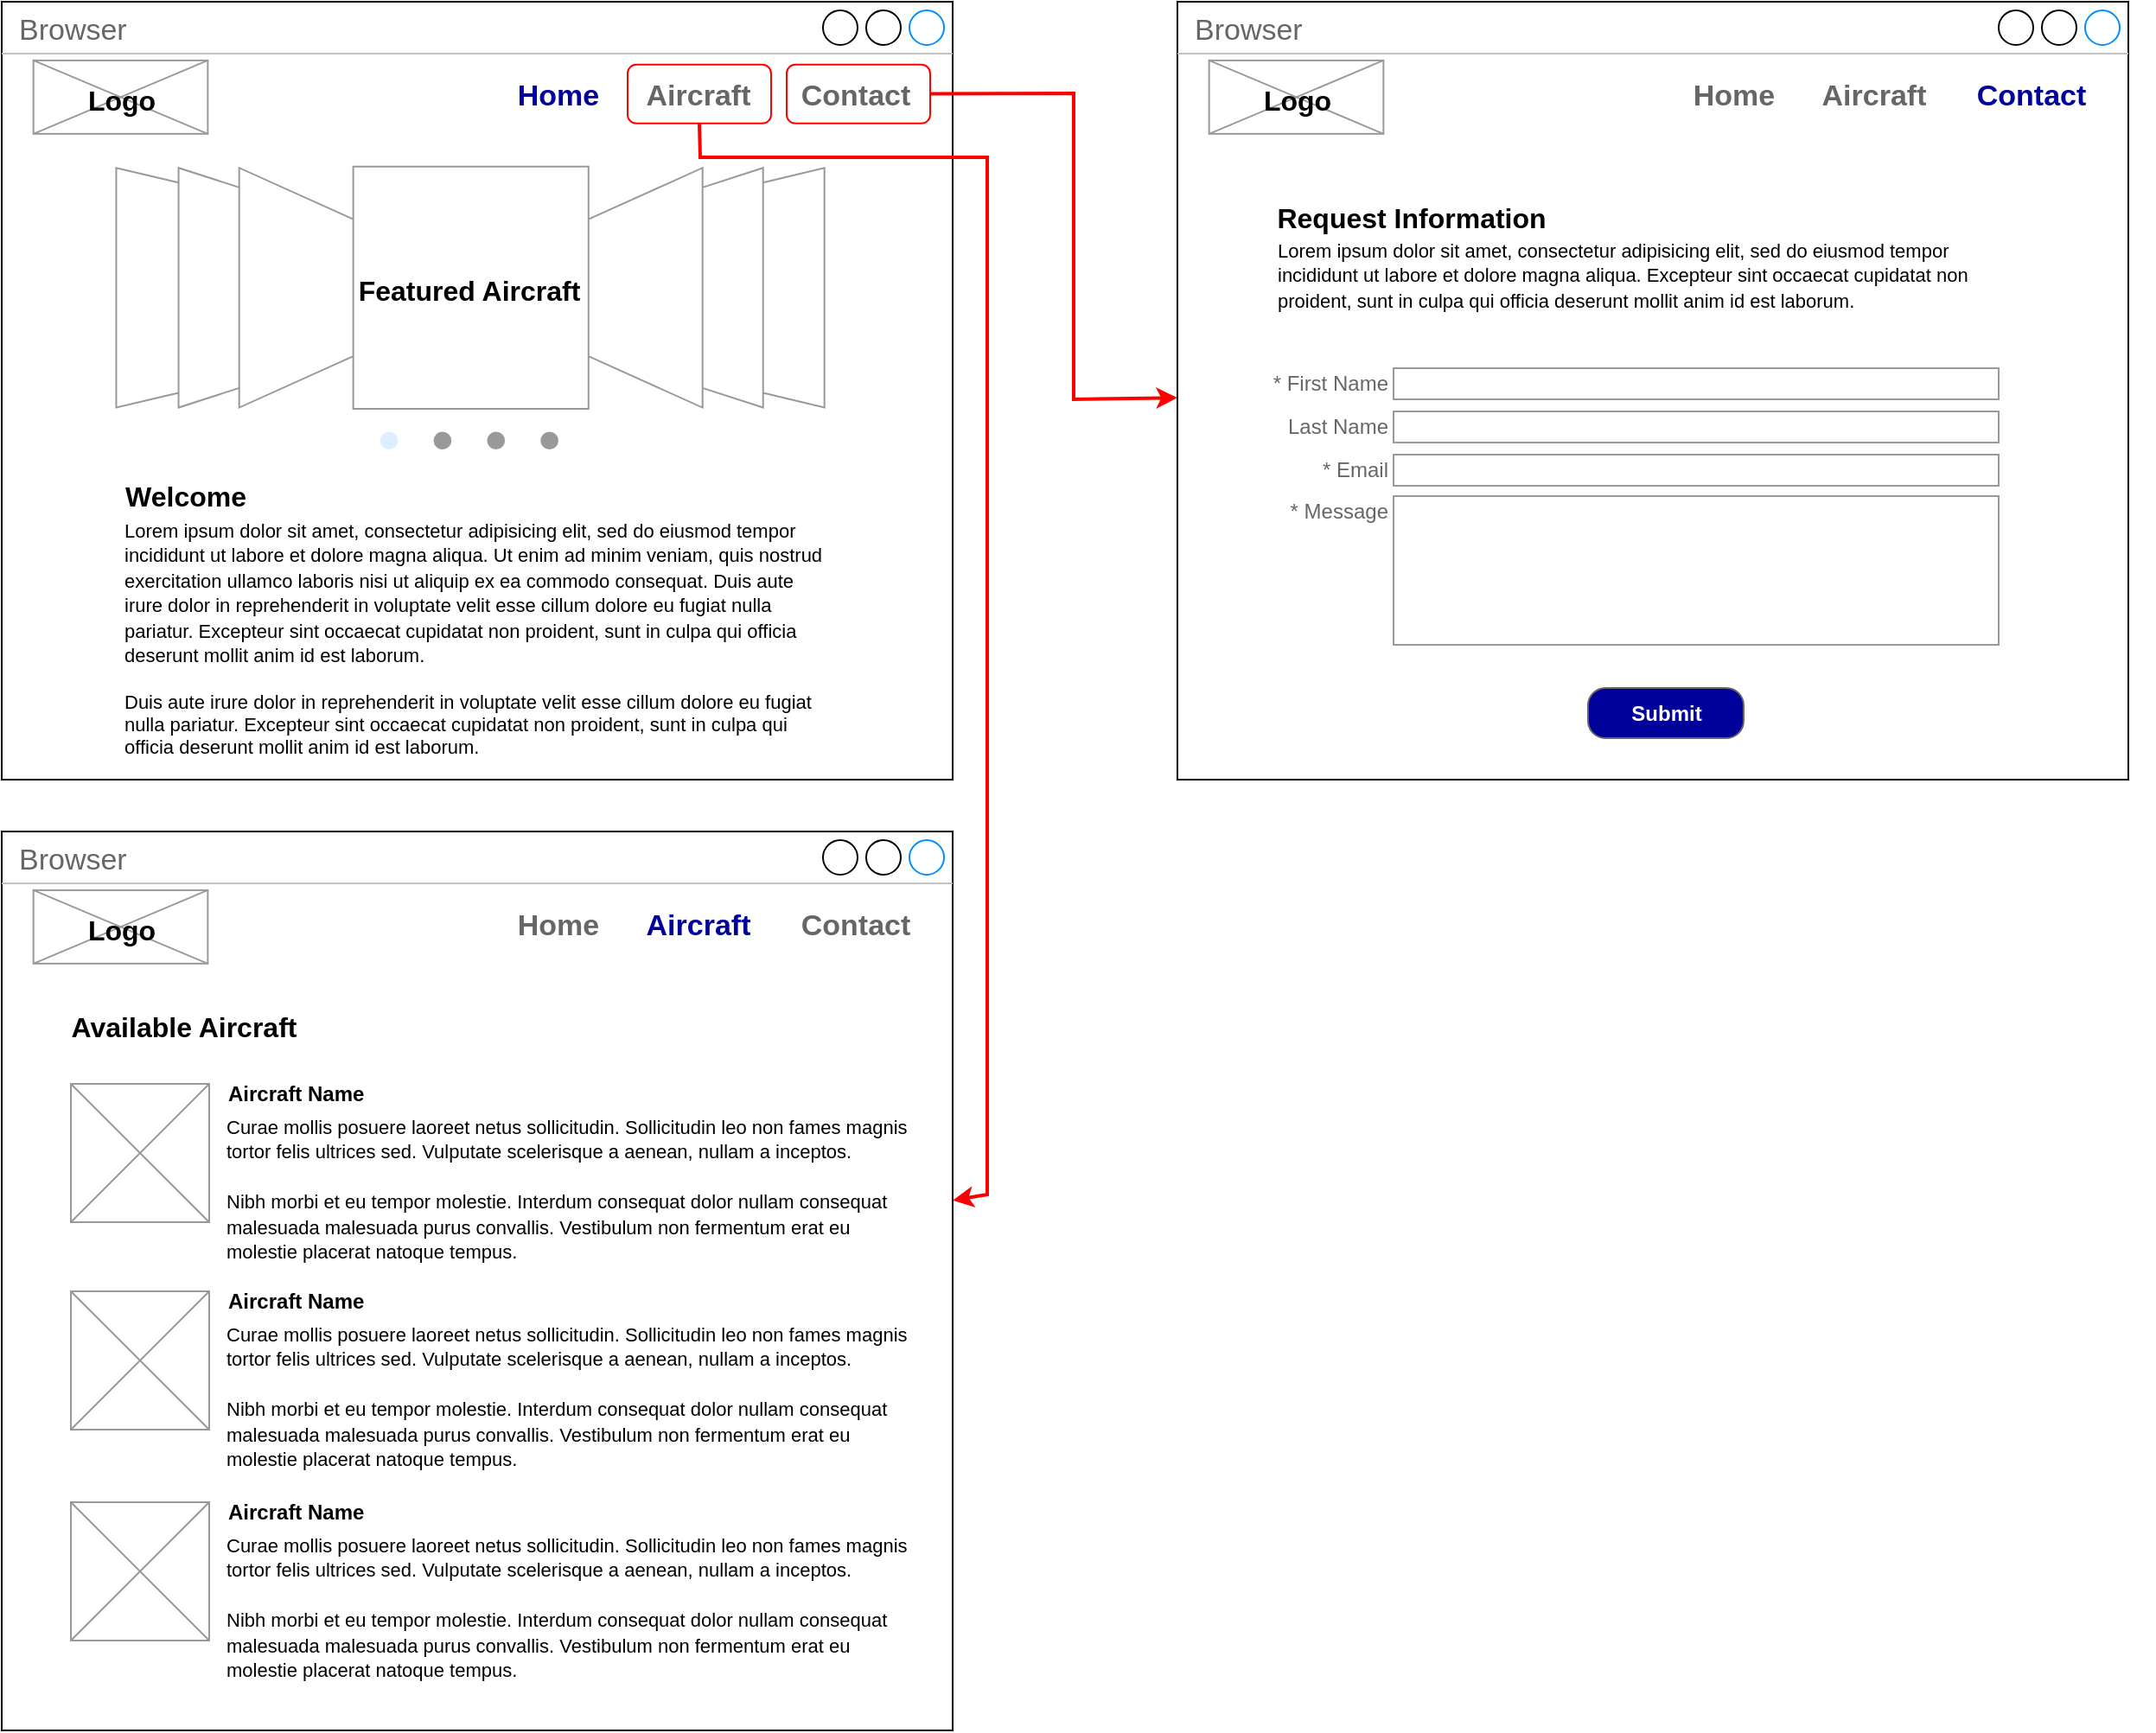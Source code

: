 <mxfile version="24.7.17">
  <diagram name="Page-1" id="rFN7BH7jZwcIQmPE8DE1">
    <mxGraphModel dx="1420" dy="870" grid="1" gridSize="10" guides="1" tooltips="1" connect="1" arrows="1" fold="1" page="1" pageScale="1" pageWidth="1700" pageHeight="1100" math="0" shadow="0">
      <root>
        <mxCell id="0" />
        <mxCell id="1" parent="0" />
        <mxCell id="NKDO169QcMg4LV9zWofI-16" value="" style="group" parent="1" vertex="1" connectable="0">
          <mxGeometry x="40" y="40" width="550" height="450" as="geometry" />
        </mxCell>
        <mxCell id="NKDO169QcMg4LV9zWofI-1" value="Browser" style="strokeWidth=1;shadow=0;dashed=0;align=center;html=1;shape=mxgraph.mockup.containers.window;align=left;verticalAlign=top;spacingLeft=8;strokeColor2=#008cff;strokeColor3=#c4c4c4;fontColor=#666666;mainText=;fontSize=17;labelBackgroundColor=none;whiteSpace=wrap;" parent="NKDO169QcMg4LV9zWofI-16" vertex="1">
          <mxGeometry width="550" height="450" as="geometry" />
        </mxCell>
        <mxCell id="NKDO169QcMg4LV9zWofI-2" value="" style="swimlane;shape=mxgraph.bootstrap.anchor;strokeColor=none;fillColor=none;fontColor=#666666;fontStyle=0;childLayout=stackLayout;horizontal=0;startSize=0;horizontalStack=1;resizeParent=1;resizeParentMax=0;resizeLast=0;collapsible=0;marginBottom=0;whiteSpace=wrap;html=1;perimeter=none;" parent="NKDO169QcMg4LV9zWofI-16" vertex="1">
          <mxGeometry x="256.667" y="42.453" width="283.25" height="25.472" as="geometry" />
        </mxCell>
        <mxCell id="NKDO169QcMg4LV9zWofI-3" value="&lt;blockquote style=&quot;margin: 0 0 0 40px; border: none; padding: 0px;&quot;&gt;&lt;font color=&quot;#00009a&quot;&gt;Home&lt;/font&gt;&lt;/blockquote&gt;" style="text;strokeColor=none;align=center;verticalAlign=middle;spacingLeft=0;spacingRight=10;overflow=hidden;points=[[0,0.5],[1,0.5]];portConstraint=eastwest;rotatable=0;whiteSpace=wrap;html=1;shape=mxgraph.mockup.leftButton;rSize=10;fillColor=none;fontColor=#ffffff;fontSize=17;fontStyle=1;" parent="NKDO169QcMg4LV9zWofI-2" vertex="1">
          <mxGeometry width="99.917" height="25.472" as="geometry" />
        </mxCell>
        <mxCell id="NKDO169QcMg4LV9zWofI-4" value="Aircraft" style="text;strokeColor=inherit;align=center;verticalAlign=middle;spacingLeft=10;spacingRight=10;overflow=hidden;points=[[0,0.5],[1,0.5]];portConstraint=eastwest;rotatable=0;whiteSpace=wrap;html=1;rSize=5;fillColor=inherit;fontColor=inherit;fontSize=17;fontStyle=1;" parent="NKDO169QcMg4LV9zWofI-2" vertex="1">
          <mxGeometry x="99.917" width="91.667" height="25.472" as="geometry" />
        </mxCell>
        <mxCell id="NKDO169QcMg4LV9zWofI-5" value="Contact" style="text;strokeColor=inherit;align=center;verticalAlign=middle;spacingLeft=10;spacingRight=10;overflow=hidden;points=[[0,0.5],[1,0.5]];portConstraint=eastwest;rotatable=0;whiteSpace=wrap;html=1;rSize=5;fillColor=inherit;fontColor=inherit;fontSize=17;fontStyle=1;" parent="NKDO169QcMg4LV9zWofI-2" vertex="1">
          <mxGeometry x="191.583" width="91.667" height="25.472" as="geometry" />
        </mxCell>
        <mxCell id="NKDO169QcMg4LV9zWofI-12" value="" style="group" parent="NKDO169QcMg4LV9zWofI-16" vertex="1" connectable="0">
          <mxGeometry x="64.167" y="94.688" width="412.5" height="169.811" as="geometry" />
        </mxCell>
        <mxCell id="NKDO169QcMg4LV9zWofI-9" value="" style="verticalLabelPosition=bottom;shadow=0;dashed=0;align=center;html=1;verticalAlign=top;strokeWidth=1;shape=mxgraph.mockup.navigation.coverFlow;strokeColor=#999999;" parent="NKDO169QcMg4LV9zWofI-12" vertex="1">
          <mxGeometry width="412.5" height="141.509" as="geometry" />
        </mxCell>
        <mxCell id="NKDO169QcMg4LV9zWofI-10" value="" style="verticalLabelPosition=bottom;shadow=0;dashed=0;align=center;html=1;verticalAlign=top;strokeWidth=1;shape=mxgraph.mockup.navigation.pageControl;fillColor=#999999;strokeColor=#ddeeff;" parent="NKDO169QcMg4LV9zWofI-12" vertex="1">
          <mxGeometry x="154.688" y="148.585" width="103.125" height="21.226" as="geometry" />
        </mxCell>
        <mxCell id="NKDO169QcMg4LV9zWofI-11" value="&lt;font style=&quot;font-size: 16px;&quot;&gt;Featured Aircraft&lt;/font&gt;" style="text;strokeColor=none;fillColor=none;html=1;fontSize=24;fontStyle=1;verticalAlign=middle;align=center;" parent="NKDO169QcMg4LV9zWofI-12" vertex="1">
          <mxGeometry x="154.688" y="56.604" width="103.125" height="28.302" as="geometry" />
        </mxCell>
        <mxCell id="NKDO169QcMg4LV9zWofI-13" value="&lt;font style=&quot;font-size: 11px;&quot;&gt;Lorem ipsum dolor sit amet, consectetur adipisicing elit, sed do eiusmod tempor incididunt ut labore et dolore magna aliqua. Ut enim ad minim veniam, quis nostrud exercitation ullamco laboris nisi ut aliquip ex ea commodo consequat. Duis aute irure dolor in reprehenderit in voluptate velit esse cillum dolore eu fugiat nulla pariatur. Excepteur sint occaecat cupidatat non proident, sunt in culpa qui officia deserunt mollit anim id est laborum.&lt;/font&gt;&lt;div style=&quot;font-size: 11px;&quot;&gt;&lt;font style=&quot;font-size: 11px;&quot;&gt;&lt;br&gt;&lt;/font&gt;&lt;/div&gt;&lt;div style=&quot;font-size: 11px;&quot;&gt;&lt;font style=&quot;font-size: 11px;&quot;&gt;Duis aute irure dolor in reprehenderit in voluptate velit esse cillum dolore eu fugiat nulla pariatur. Excepteur sint occaecat cupidatat non proident, sunt in culpa qui officia deserunt mollit anim id est laborum.&lt;/font&gt;&lt;br&gt;&lt;/div&gt;" style="text;spacingTop=-5;whiteSpace=wrap;html=1;align=left;fontSize=12;fontFamily=Helvetica;fillColor=none;strokeColor=none;" parent="NKDO169QcMg4LV9zWofI-16" vertex="1">
          <mxGeometry x="68.75" y="297.17" width="412.5" height="135.849" as="geometry" />
        </mxCell>
        <mxCell id="NKDO169QcMg4LV9zWofI-14" value="&lt;font style=&quot;font-size: 16px;&quot;&gt;Welcome&lt;/font&gt;" style="text;strokeColor=none;fillColor=none;html=1;fontSize=24;fontStyle=1;verticalAlign=middle;align=center;" parent="NKDO169QcMg4LV9zWofI-16" vertex="1">
          <mxGeometry x="72.68" y="271.7" width="67.32" height="25.47" as="geometry" />
        </mxCell>
        <mxCell id="NKDO169QcMg4LV9zWofI-23" value="" style="group" parent="NKDO169QcMg4LV9zWofI-16" vertex="1" connectable="0">
          <mxGeometry x="18.333" y="33.962" width="100.833" height="42.453" as="geometry" />
        </mxCell>
        <mxCell id="NKDO169QcMg4LV9zWofI-7" value="" style="verticalLabelPosition=bottom;shadow=0;dashed=0;align=center;html=1;verticalAlign=top;strokeWidth=1;shape=mxgraph.mockup.graphics.simpleIcon;strokeColor=#999999;" parent="NKDO169QcMg4LV9zWofI-23" vertex="1">
          <mxGeometry width="100.833" height="42.453" as="geometry" />
        </mxCell>
        <mxCell id="NKDO169QcMg4LV9zWofI-8" value="&lt;font style=&quot;font-size: 16px;&quot;&gt;Logo&lt;/font&gt;" style="text;strokeColor=none;fillColor=none;html=1;fontSize=24;fontStyle=1;verticalAlign=middle;align=center;" parent="NKDO169QcMg4LV9zWofI-23" vertex="1">
          <mxGeometry x="4.583" y="4.245" width="91.667" height="33.962" as="geometry" />
        </mxCell>
        <mxCell id="NKDO169QcMg4LV9zWofI-63" value="" style="rounded=1;whiteSpace=wrap;html=1;shadow=0;fillColor=none;strokeColor=#ff0000;" parent="NKDO169QcMg4LV9zWofI-16" vertex="1">
          <mxGeometry x="362" y="36.42" width="83" height="34" as="geometry" />
        </mxCell>
        <mxCell id="NKDO169QcMg4LV9zWofI-31" value="" style="group" parent="1" vertex="1" connectable="0">
          <mxGeometry x="40" y="520" width="550" height="520" as="geometry" />
        </mxCell>
        <mxCell id="NKDO169QcMg4LV9zWofI-32" value="Browser" style="strokeWidth=1;shadow=0;dashed=0;align=center;html=1;shape=mxgraph.mockup.containers.window;align=left;verticalAlign=top;spacingLeft=8;strokeColor2=#008cff;strokeColor3=#c4c4c4;fontColor=#666666;mainText=;fontSize=17;labelBackgroundColor=none;whiteSpace=wrap;" parent="NKDO169QcMg4LV9zWofI-31" vertex="1">
          <mxGeometry width="550" height="520" as="geometry" />
        </mxCell>
        <mxCell id="NKDO169QcMg4LV9zWofI-33" value="" style="swimlane;shape=mxgraph.bootstrap.anchor;strokeColor=none;fillColor=none;fontColor=#666666;fontStyle=0;childLayout=stackLayout;horizontal=0;startSize=0;horizontalStack=1;resizeParent=1;resizeParentMax=0;resizeLast=0;collapsible=0;marginBottom=0;whiteSpace=wrap;html=1;perimeter=none;" parent="NKDO169QcMg4LV9zWofI-31" vertex="1">
          <mxGeometry x="256.667" y="42.453" width="283.25" height="25.472" as="geometry" />
        </mxCell>
        <mxCell id="NKDO169QcMg4LV9zWofI-34" value="&lt;blockquote style=&quot;margin: 0 0 0 40px; border: none; padding: 0px;&quot;&gt;&lt;font color=&quot;#666666&quot;&gt;Home&lt;/font&gt;&lt;/blockquote&gt;" style="text;strokeColor=none;align=center;verticalAlign=middle;spacingLeft=0;spacingRight=10;overflow=hidden;points=[[0,0.5],[1,0.5]];portConstraint=eastwest;rotatable=0;whiteSpace=wrap;html=1;shape=mxgraph.mockup.leftButton;rSize=10;fillColor=none;fontColor=#ffffff;fontSize=17;fontStyle=1;" parent="NKDO169QcMg4LV9zWofI-33" vertex="1">
          <mxGeometry width="99.917" height="25.472" as="geometry" />
        </mxCell>
        <mxCell id="NKDO169QcMg4LV9zWofI-35" value="&lt;font color=&quot;#00009a&quot;&gt;Aircraft&lt;/font&gt;" style="text;strokeColor=inherit;align=center;verticalAlign=middle;spacingLeft=10;spacingRight=10;overflow=hidden;points=[[0,0.5],[1,0.5]];portConstraint=eastwest;rotatable=0;whiteSpace=wrap;html=1;rSize=5;fillColor=inherit;fontColor=inherit;fontSize=17;fontStyle=1;" parent="NKDO169QcMg4LV9zWofI-33" vertex="1">
          <mxGeometry x="99.917" width="91.667" height="25.472" as="geometry" />
        </mxCell>
        <mxCell id="NKDO169QcMg4LV9zWofI-36" value="Contact" style="text;strokeColor=inherit;align=center;verticalAlign=middle;spacingLeft=10;spacingRight=10;overflow=hidden;points=[[0,0.5],[1,0.5]];portConstraint=eastwest;rotatable=0;whiteSpace=wrap;html=1;rSize=5;fillColor=inherit;fontColor=inherit;fontSize=17;fontStyle=1;" parent="NKDO169QcMg4LV9zWofI-33" vertex="1">
          <mxGeometry x="191.583" width="91.667" height="25.472" as="geometry" />
        </mxCell>
        <mxCell id="NKDO169QcMg4LV9zWofI-43" value="" style="group" parent="NKDO169QcMg4LV9zWofI-31" vertex="1" connectable="0">
          <mxGeometry x="18.333" y="33.962" width="100.833" height="42.453" as="geometry" />
        </mxCell>
        <mxCell id="NKDO169QcMg4LV9zWofI-44" value="" style="verticalLabelPosition=bottom;shadow=0;dashed=0;align=center;html=1;verticalAlign=top;strokeWidth=1;shape=mxgraph.mockup.graphics.simpleIcon;strokeColor=#999999;" parent="NKDO169QcMg4LV9zWofI-43" vertex="1">
          <mxGeometry width="100.833" height="42.453" as="geometry" />
        </mxCell>
        <mxCell id="NKDO169QcMg4LV9zWofI-45" value="&lt;font style=&quot;font-size: 16px;&quot;&gt;Logo&lt;/font&gt;" style="text;strokeColor=none;fillColor=none;html=1;fontSize=24;fontStyle=1;verticalAlign=middle;align=center;" parent="NKDO169QcMg4LV9zWofI-43" vertex="1">
          <mxGeometry x="4.583" y="4.245" width="91.667" height="33.962" as="geometry" />
        </mxCell>
        <mxCell id="NKDO169QcMg4LV9zWofI-86" value="&lt;font style=&quot;font-size: 16px;&quot;&gt;Available Aircraft&lt;/font&gt;" style="text;strokeColor=none;fillColor=none;html=1;fontSize=24;fontStyle=1;verticalAlign=middle;align=center;" parent="NKDO169QcMg4LV9zWofI-31" vertex="1">
          <mxGeometry x="40" y="98" width="130" height="25.47" as="geometry" />
        </mxCell>
        <mxCell id="NKDO169QcMg4LV9zWofI-88" value="" style="group" parent="NKDO169QcMg4LV9zWofI-31" vertex="1" connectable="0">
          <mxGeometry x="40" y="142" width="489" height="110" as="geometry" />
        </mxCell>
        <mxCell id="NKDO169QcMg4LV9zWofI-41" value="&lt;div style=&quot;&quot;&gt;&lt;span style=&quot;font-size: 11px;&quot;&gt;Curae mollis posuere laoreet netus sollicitudin. Sollicitudin leo non fames magnis tortor felis ultrices sed. Vulputate scelerisque a aenean, nullam a inceptos.&lt;/span&gt;&lt;br&gt;&lt;/div&gt;&lt;div style=&quot;&quot;&gt;&lt;span style=&quot;font-size: 11px;&quot;&gt;&lt;br&gt;&lt;/span&gt;&lt;/div&gt;&lt;div style=&quot;&quot;&gt;&lt;span style=&quot;font-size: 11px;&quot;&gt;Nibh morbi et eu tempor molestie. Interdum consequat dolor nullam consequat malesuada malesuada purus convallis. Vestibulum non fermentum erat eu molestie placerat natoque tempus.&lt;/span&gt;&lt;br&gt;&lt;/div&gt;" style="text;spacingTop=-5;whiteSpace=wrap;html=1;align=left;fontSize=12;fontFamily=Helvetica;fillColor=none;strokeColor=none;" parent="NKDO169QcMg4LV9zWofI-88" vertex="1">
          <mxGeometry x="88.17" y="20" width="400.83" height="90" as="geometry" />
        </mxCell>
        <mxCell id="NKDO169QcMg4LV9zWofI-42" value="Aircraft Name" style="text;strokeColor=none;fillColor=none;html=1;fontSize=12;fontStyle=1;verticalAlign=middle;align=left;spacing=0;" parent="NKDO169QcMg4LV9zWofI-88" vertex="1">
          <mxGeometry x="91.17" width="91.67" height="20" as="geometry" />
        </mxCell>
        <mxCell id="NKDO169QcMg4LV9zWofI-85" value="" style="verticalLabelPosition=bottom;shadow=0;dashed=0;align=center;html=1;verticalAlign=top;strokeWidth=1;shape=mxgraph.mockup.graphics.simpleIcon;strokeColor=#999999;" parent="NKDO169QcMg4LV9zWofI-88" vertex="1">
          <mxGeometry y="4" width="80" height="80" as="geometry" />
        </mxCell>
        <mxCell id="NKDO169QcMg4LV9zWofI-89" value="" style="group" parent="NKDO169QcMg4LV9zWofI-31" vertex="1" connectable="0">
          <mxGeometry x="40" y="262" width="489" height="110" as="geometry" />
        </mxCell>
        <mxCell id="NKDO169QcMg4LV9zWofI-90" value="&lt;div style=&quot;&quot;&gt;&lt;span style=&quot;font-size: 11px;&quot;&gt;Curae mollis posuere laoreet netus sollicitudin. Sollicitudin leo non fames magnis tortor felis ultrices sed. Vulputate scelerisque a aenean, nullam a inceptos.&lt;/span&gt;&lt;br&gt;&lt;/div&gt;&lt;div style=&quot;&quot;&gt;&lt;span style=&quot;font-size: 11px;&quot;&gt;&lt;br&gt;&lt;/span&gt;&lt;/div&gt;&lt;div style=&quot;&quot;&gt;&lt;span style=&quot;font-size: 11px;&quot;&gt;Nibh morbi et eu tempor molestie. Interdum consequat dolor nullam consequat malesuada malesuada purus convallis. Vestibulum non fermentum erat eu molestie placerat natoque tempus.&lt;/span&gt;&lt;br&gt;&lt;/div&gt;" style="text;spacingTop=-5;whiteSpace=wrap;html=1;align=left;fontSize=12;fontFamily=Helvetica;fillColor=none;strokeColor=none;" parent="NKDO169QcMg4LV9zWofI-89" vertex="1">
          <mxGeometry x="88.17" y="20" width="400.83" height="90" as="geometry" />
        </mxCell>
        <mxCell id="NKDO169QcMg4LV9zWofI-91" value="Aircraft Name" style="text;strokeColor=none;fillColor=none;html=1;fontSize=12;fontStyle=1;verticalAlign=middle;align=left;spacing=0;" parent="NKDO169QcMg4LV9zWofI-89" vertex="1">
          <mxGeometry x="91.17" width="91.67" height="20" as="geometry" />
        </mxCell>
        <mxCell id="NKDO169QcMg4LV9zWofI-92" value="" style="verticalLabelPosition=bottom;shadow=0;dashed=0;align=center;html=1;verticalAlign=top;strokeWidth=1;shape=mxgraph.mockup.graphics.simpleIcon;strokeColor=#999999;" parent="NKDO169QcMg4LV9zWofI-89" vertex="1">
          <mxGeometry y="4" width="80" height="80" as="geometry" />
        </mxCell>
        <mxCell id="NKDO169QcMg4LV9zWofI-94" value="" style="group" parent="NKDO169QcMg4LV9zWofI-31" vertex="1" connectable="0">
          <mxGeometry x="40" y="384" width="489" height="110" as="geometry" />
        </mxCell>
        <mxCell id="NKDO169QcMg4LV9zWofI-95" value="&lt;div style=&quot;&quot;&gt;&lt;span style=&quot;font-size: 11px;&quot;&gt;Curae mollis posuere laoreet netus sollicitudin. Sollicitudin leo non fames magnis tortor felis ultrices sed. Vulputate scelerisque a aenean, nullam a inceptos.&lt;/span&gt;&lt;br&gt;&lt;/div&gt;&lt;div style=&quot;&quot;&gt;&lt;span style=&quot;font-size: 11px;&quot;&gt;&lt;br&gt;&lt;/span&gt;&lt;/div&gt;&lt;div style=&quot;&quot;&gt;&lt;span style=&quot;font-size: 11px;&quot;&gt;Nibh morbi et eu tempor molestie. Interdum consequat dolor nullam consequat malesuada malesuada purus convallis. Vestibulum non fermentum erat eu molestie placerat natoque tempus.&lt;/span&gt;&lt;br&gt;&lt;/div&gt;" style="text;spacingTop=-5;whiteSpace=wrap;html=1;align=left;fontSize=12;fontFamily=Helvetica;fillColor=none;strokeColor=none;" parent="NKDO169QcMg4LV9zWofI-94" vertex="1">
          <mxGeometry x="88.17" y="20" width="400.83" height="90" as="geometry" />
        </mxCell>
        <mxCell id="NKDO169QcMg4LV9zWofI-96" value="Aircraft Name" style="text;strokeColor=none;fillColor=none;html=1;fontSize=12;fontStyle=1;verticalAlign=middle;align=left;spacing=0;" parent="NKDO169QcMg4LV9zWofI-94" vertex="1">
          <mxGeometry x="91.17" width="91.67" height="20" as="geometry" />
        </mxCell>
        <mxCell id="NKDO169QcMg4LV9zWofI-97" value="" style="verticalLabelPosition=bottom;shadow=0;dashed=0;align=center;html=1;verticalAlign=top;strokeWidth=1;shape=mxgraph.mockup.graphics.simpleIcon;strokeColor=#999999;" parent="NKDO169QcMg4LV9zWofI-94" vertex="1">
          <mxGeometry y="4" width="80" height="80" as="geometry" />
        </mxCell>
        <mxCell id="NKDO169QcMg4LV9zWofI-46" value="" style="group" parent="1" vertex="1" connectable="0">
          <mxGeometry x="720" y="40" width="565" height="450" as="geometry" />
        </mxCell>
        <mxCell id="NKDO169QcMg4LV9zWofI-47" value="Browser" style="strokeWidth=1;shadow=0;dashed=0;align=center;html=1;shape=mxgraph.mockup.containers.window;align=left;verticalAlign=top;spacingLeft=8;strokeColor2=#008cff;strokeColor3=#c4c4c4;fontColor=#666666;mainText=;fontSize=17;labelBackgroundColor=none;whiteSpace=wrap;" parent="NKDO169QcMg4LV9zWofI-46" vertex="1">
          <mxGeometry width="550" height="450" as="geometry" />
        </mxCell>
        <mxCell id="NKDO169QcMg4LV9zWofI-48" value="" style="swimlane;shape=mxgraph.bootstrap.anchor;strokeColor=none;fillColor=none;fontColor=#666666;fontStyle=0;childLayout=stackLayout;horizontal=0;startSize=0;horizontalStack=1;resizeParent=1;resizeParentMax=0;resizeLast=0;collapsible=0;marginBottom=0;whiteSpace=wrap;html=1;perimeter=none;" parent="NKDO169QcMg4LV9zWofI-46" vertex="1">
          <mxGeometry x="256.667" y="42.453" width="283.25" height="25.472" as="geometry" />
        </mxCell>
        <mxCell id="NKDO169QcMg4LV9zWofI-49" value="&lt;blockquote style=&quot;margin: 0 0 0 40px; border: none; padding: 0px;&quot;&gt;&lt;font color=&quot;#666666&quot;&gt;Home&lt;/font&gt;&lt;/blockquote&gt;" style="text;strokeColor=none;align=center;verticalAlign=middle;spacingLeft=0;spacingRight=10;overflow=hidden;points=[[0,0.5],[1,0.5]];portConstraint=eastwest;rotatable=0;whiteSpace=wrap;html=1;shape=mxgraph.mockup.leftButton;rSize=10;fillColor=none;fontColor=#ffffff;fontSize=17;fontStyle=1;" parent="NKDO169QcMg4LV9zWofI-48" vertex="1">
          <mxGeometry width="99.917" height="25.472" as="geometry" />
        </mxCell>
        <mxCell id="NKDO169QcMg4LV9zWofI-50" value="Aircraft" style="text;strokeColor=inherit;align=center;verticalAlign=middle;spacingLeft=10;spacingRight=10;overflow=hidden;points=[[0,0.5],[1,0.5]];portConstraint=eastwest;rotatable=0;whiteSpace=wrap;html=1;rSize=5;fillColor=inherit;fontColor=inherit;fontSize=17;fontStyle=1;" parent="NKDO169QcMg4LV9zWofI-48" vertex="1">
          <mxGeometry x="99.917" width="91.667" height="25.472" as="geometry" />
        </mxCell>
        <mxCell id="NKDO169QcMg4LV9zWofI-51" value="&lt;font color=&quot;#00009a&quot;&gt;Contact&lt;/font&gt;" style="text;strokeColor=inherit;align=center;verticalAlign=middle;spacingLeft=10;spacingRight=10;overflow=hidden;points=[[0,0.5],[1,0.5]];portConstraint=eastwest;rotatable=0;whiteSpace=wrap;html=1;rSize=5;fillColor=inherit;fontColor=inherit;fontSize=17;fontStyle=1;" parent="NKDO169QcMg4LV9zWofI-48" vertex="1">
          <mxGeometry x="191.583" width="91.667" height="25.472" as="geometry" />
        </mxCell>
        <mxCell id="NKDO169QcMg4LV9zWofI-58" value="" style="group" parent="NKDO169QcMg4LV9zWofI-46" vertex="1" connectable="0">
          <mxGeometry x="18.333" y="33.962" width="100.833" height="42.453" as="geometry" />
        </mxCell>
        <mxCell id="NKDO169QcMg4LV9zWofI-59" value="" style="verticalLabelPosition=bottom;shadow=0;dashed=0;align=center;html=1;verticalAlign=top;strokeWidth=1;shape=mxgraph.mockup.graphics.simpleIcon;strokeColor=#999999;" parent="NKDO169QcMg4LV9zWofI-58" vertex="1">
          <mxGeometry width="100.833" height="42.453" as="geometry" />
        </mxCell>
        <mxCell id="NKDO169QcMg4LV9zWofI-60" value="&lt;font style=&quot;font-size: 16px;&quot;&gt;Logo&lt;/font&gt;" style="text;strokeColor=none;fillColor=none;html=1;fontSize=24;fontStyle=1;verticalAlign=middle;align=center;" parent="NKDO169QcMg4LV9zWofI-58" vertex="1">
          <mxGeometry x="4.583" y="4.245" width="91.667" height="33.962" as="geometry" />
        </mxCell>
        <mxCell id="NKDO169QcMg4LV9zWofI-80" value="" style="group" parent="NKDO169QcMg4LV9zWofI-46" vertex="1" connectable="0">
          <mxGeometry x="75" y="212" width="400" height="199" as="geometry" />
        </mxCell>
        <mxCell id="NKDO169QcMg4LV9zWofI-68" value="* First Name" style="strokeWidth=1;shadow=0;dashed=0;align=center;html=1;shape=mxgraph.mockup.forms.anchor;align=right;spacingRight=2;fontColor=#666666;" parent="NKDO169QcMg4LV9zWofI-80" vertex="1">
          <mxGeometry width="50" height="18" as="geometry" />
        </mxCell>
        <mxCell id="NKDO169QcMg4LV9zWofI-69" value="" style="strokeWidth=1;shadow=0;dashed=0;align=center;html=1;shape=mxgraph.mockup.forms.rrect;fillColor=#ffffff;rSize=0;fontColor=#666666;align=left;spacingLeft=3;strokeColor=#999999;" parent="NKDO169QcMg4LV9zWofI-80" vertex="1">
          <mxGeometry x="50" width="350" height="18" as="geometry" />
        </mxCell>
        <mxCell id="NKDO169QcMg4LV9zWofI-70" value="Last Name" style="strokeWidth=1;shadow=0;dashed=0;align=center;html=1;shape=mxgraph.mockup.forms.anchor;align=right;spacingRight=2;fontColor=#666666;" parent="NKDO169QcMg4LV9zWofI-80" vertex="1">
          <mxGeometry y="25" width="50" height="18" as="geometry" />
        </mxCell>
        <mxCell id="NKDO169QcMg4LV9zWofI-71" value="" style="strokeWidth=1;shadow=0;dashed=0;align=center;html=1;shape=mxgraph.mockup.forms.rrect;fillColor=#ffffff;rSize=0;fontColor=#666666;align=left;spacingLeft=3;strokeColor=#999999;" parent="NKDO169QcMg4LV9zWofI-80" vertex="1">
          <mxGeometry x="50" y="25" width="350" height="18" as="geometry" />
        </mxCell>
        <mxCell id="NKDO169QcMg4LV9zWofI-72" value="* Email" style="strokeWidth=1;shadow=0;dashed=0;align=center;html=1;shape=mxgraph.mockup.forms.anchor;align=right;spacingRight=2;fontColor=#666666;" parent="NKDO169QcMg4LV9zWofI-80" vertex="1">
          <mxGeometry y="50" width="50" height="18" as="geometry" />
        </mxCell>
        <mxCell id="NKDO169QcMg4LV9zWofI-73" value="" style="strokeWidth=1;shadow=0;dashed=0;align=center;html=1;shape=mxgraph.mockup.forms.rrect;fillColor=#ffffff;rSize=0;fontColor=#666666;align=left;spacingLeft=3;strokeColor=#999999;" parent="NKDO169QcMg4LV9zWofI-80" vertex="1">
          <mxGeometry x="50" y="50" width="350" height="18" as="geometry" />
        </mxCell>
        <mxCell id="NKDO169QcMg4LV9zWofI-78" value="" style="strokeWidth=1;shadow=0;dashed=0;align=center;html=1;shape=mxgraph.mockup.forms.rrect;fillColor=#ffffff;rSize=0;fontColor=#666666;align=left;spacingLeft=3;strokeColor=#999999;verticalAlign=top;whiteSpace=wrap;" parent="NKDO169QcMg4LV9zWofI-80" vertex="1">
          <mxGeometry x="50" y="74" width="350" height="86" as="geometry" />
        </mxCell>
        <mxCell id="NKDO169QcMg4LV9zWofI-79" value="* Message" style="strokeWidth=1;shadow=0;dashed=0;align=center;html=1;shape=mxgraph.mockup.forms.anchor;align=right;spacingRight=2;fontColor=#666666;" parent="NKDO169QcMg4LV9zWofI-80" vertex="1">
          <mxGeometry y="74" width="50" height="18" as="geometry" />
        </mxCell>
        <mxCell id="NKDO169QcMg4LV9zWofI-81" value="Submit" style="strokeWidth=1;shadow=0;dashed=0;align=center;html=1;shape=mxgraph.mockup.buttons.button;strokeColor=#666666;fontColor=#ffffff;mainText=;buttonStyle=round;fontSize=12;fontStyle=1;fillColor=#00009A;whiteSpace=wrap;labelBackgroundColor=none;" parent="NKDO169QcMg4LV9zWofI-46" vertex="1">
          <mxGeometry x="237.5" y="397" width="90" height="29" as="geometry" />
        </mxCell>
        <mxCell id="NKDO169QcMg4LV9zWofI-82" value="&lt;font style=&quot;font-size: 16px;&quot;&gt;Request Information&lt;/font&gt;" style="text;strokeColor=none;fillColor=none;html=1;fontSize=24;fontStyle=1;verticalAlign=middle;align=center;" parent="NKDO169QcMg4LV9zWofI-46" vertex="1">
          <mxGeometry x="60" y="110" width="150" height="25.47" as="geometry" />
        </mxCell>
        <mxCell id="NKDO169QcMg4LV9zWofI-83" value="&lt;font style=&quot;font-size: 11px;&quot;&gt;Lorem ipsum dolor sit amet, consectetur adipisicing elit, sed do eiusmod tempor incididunt ut labore et dolore magna aliqua. Excepteur sint occaecat cupidatat non proident, sunt in culpa qui officia deserunt mollit anim id est laborum.&lt;/font&gt;&lt;div style=&quot;font-size: 11px;&quot;&gt;&lt;br&gt;&lt;/div&gt;" style="text;spacingTop=-5;whiteSpace=wrap;html=1;align=left;fontSize=12;fontFamily=Helvetica;fillColor=none;strokeColor=none;" parent="NKDO169QcMg4LV9zWofI-46" vertex="1">
          <mxGeometry x="56" y="135.47" width="412.5" height="50" as="geometry" />
        </mxCell>
        <mxCell id="NKDO169QcMg4LV9zWofI-64" value="" style="endArrow=classic;html=1;rounded=0;exitX=0.5;exitY=1;exitDx=0;exitDy=0;strokeColor=#ff0000;strokeWidth=2;" parent="1" source="NKDO169QcMg4LV9zWofI-63" target="NKDO169QcMg4LV9zWofI-32" edge="1">
          <mxGeometry width="50" height="50" relative="1" as="geometry">
            <mxPoint x="610" y="410" as="sourcePoint" />
            <mxPoint x="670" y="710" as="targetPoint" />
            <Array as="points">
              <mxPoint x="444" y="130" />
              <mxPoint x="530" y="130" />
              <mxPoint x="610" y="130" />
              <mxPoint x="610" y="730" />
            </Array>
          </mxGeometry>
        </mxCell>
        <mxCell id="NKDO169QcMg4LV9zWofI-65" value="" style="rounded=1;whiteSpace=wrap;html=1;shadow=0;fillColor=none;strokeColor=#ff0000;" parent="1" vertex="1">
          <mxGeometry x="494" y="76.42" width="83" height="34" as="geometry" />
        </mxCell>
        <mxCell id="NKDO169QcMg4LV9zWofI-66" value="" style="endArrow=classic;html=1;rounded=0;strokeColor=#ff0000;strokeWidth=2;" parent="1" source="NKDO169QcMg4LV9zWofI-65" target="NKDO169QcMg4LV9zWofI-47" edge="1">
          <mxGeometry width="50" height="50" relative="1" as="geometry">
            <mxPoint x="454" y="120" as="sourcePoint" />
            <mxPoint x="600" y="741" as="targetPoint" />
            <Array as="points">
              <mxPoint x="660" y="93" />
              <mxPoint x="660" y="140" />
              <mxPoint x="660" y="270" />
            </Array>
          </mxGeometry>
        </mxCell>
      </root>
    </mxGraphModel>
  </diagram>
</mxfile>
